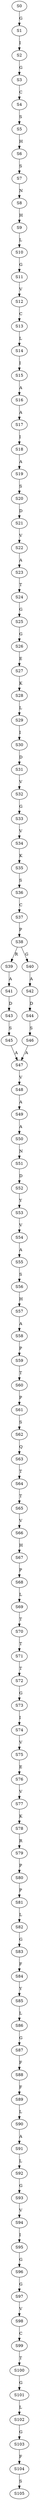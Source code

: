 strict digraph  {
	S0 -> S1 [ label = G ];
	S1 -> S2 [ label = I ];
	S2 -> S3 [ label = G ];
	S3 -> S4 [ label = C ];
	S4 -> S5 [ label = S ];
	S5 -> S6 [ label = H ];
	S6 -> S7 [ label = S ];
	S7 -> S8 [ label = N ];
	S8 -> S9 [ label = H ];
	S9 -> S10 [ label = L ];
	S10 -> S11 [ label = G ];
	S11 -> S12 [ label = V ];
	S12 -> S13 [ label = C ];
	S13 -> S14 [ label = L ];
	S14 -> S15 [ label = I ];
	S15 -> S16 [ label = A ];
	S16 -> S17 [ label = A ];
	S17 -> S18 [ label = I ];
	S18 -> S19 [ label = A ];
	S19 -> S20 [ label = S ];
	S20 -> S21 [ label = D ];
	S21 -> S22 [ label = V ];
	S22 -> S23 [ label = A ];
	S23 -> S24 [ label = T ];
	S24 -> S25 [ label = G ];
	S25 -> S26 [ label = G ];
	S26 -> S27 [ label = E ];
	S27 -> S28 [ label = K ];
	S28 -> S29 [ label = L ];
	S29 -> S30 [ label = I ];
	S30 -> S31 [ label = D ];
	S31 -> S32 [ label = V ];
	S32 -> S33 [ label = G ];
	S33 -> S34 [ label = V ];
	S34 -> S35 [ label = K ];
	S35 -> S36 [ label = S ];
	S36 -> S37 [ label = C ];
	S37 -> S38 [ label = P ];
	S38 -> S39 [ label = R ];
	S38 -> S40 [ label = G ];
	S39 -> S41 [ label = A ];
	S40 -> S42 [ label = A ];
	S41 -> S43 [ label = D ];
	S42 -> S44 [ label = D ];
	S43 -> S45 [ label = S ];
	S44 -> S46 [ label = S ];
	S45 -> S47 [ label = A ];
	S46 -> S47 [ label = A ];
	S47 -> S48 [ label = V ];
	S48 -> S49 [ label = A ];
	S49 -> S50 [ label = A ];
	S50 -> S51 [ label = N ];
	S51 -> S52 [ label = D ];
	S52 -> S53 [ label = Y ];
	S53 -> S54 [ label = V ];
	S54 -> S55 [ label = A ];
	S55 -> S56 [ label = S ];
	S56 -> S57 [ label = H ];
	S57 -> S58 [ label = A ];
	S58 -> S59 [ label = P ];
	S59 -> S60 [ label = T ];
	S60 -> S61 [ label = P ];
	S61 -> S62 [ label = S ];
	S62 -> S63 [ label = Q ];
	S63 -> S64 [ label = T ];
	S64 -> S65 [ label = T ];
	S65 -> S66 [ label = V ];
	S66 -> S67 [ label = H ];
	S67 -> S68 [ label = P ];
	S68 -> S69 [ label = L ];
	S69 -> S70 [ label = T ];
	S70 -> S71 [ label = T ];
	S71 -> S72 [ label = T ];
	S72 -> S73 [ label = G ];
	S73 -> S74 [ label = I ];
	S74 -> S75 [ label = V ];
	S75 -> S76 [ label = E ];
	S76 -> S77 [ label = V ];
	S77 -> S78 [ label = K ];
	S78 -> S79 [ label = R ];
	S79 -> S80 [ label = P ];
	S80 -> S81 [ label = P ];
	S81 -> S82 [ label = L ];
	S82 -> S83 [ label = G ];
	S83 -> S84 [ label = F ];
	S84 -> S85 [ label = Y ];
	S85 -> S86 [ label = L ];
	S86 -> S87 [ label = G ];
	S87 -> S88 [ label = F ];
	S88 -> S89 [ label = F ];
	S89 -> S90 [ label = L ];
	S90 -> S91 [ label = A ];
	S91 -> S92 [ label = L ];
	S92 -> S93 [ label = G ];
	S93 -> S94 [ label = V ];
	S94 -> S95 [ label = I ];
	S95 -> S96 [ label = G ];
	S96 -> S97 [ label = G ];
	S97 -> S98 [ label = V ];
	S98 -> S99 [ label = C ];
	S99 -> S100 [ label = T ];
	S100 -> S101 [ label = G ];
	S101 -> S102 [ label = L ];
	S102 -> S103 [ label = G ];
	S103 -> S104 [ label = F ];
	S104 -> S105 [ label = S ];
}
